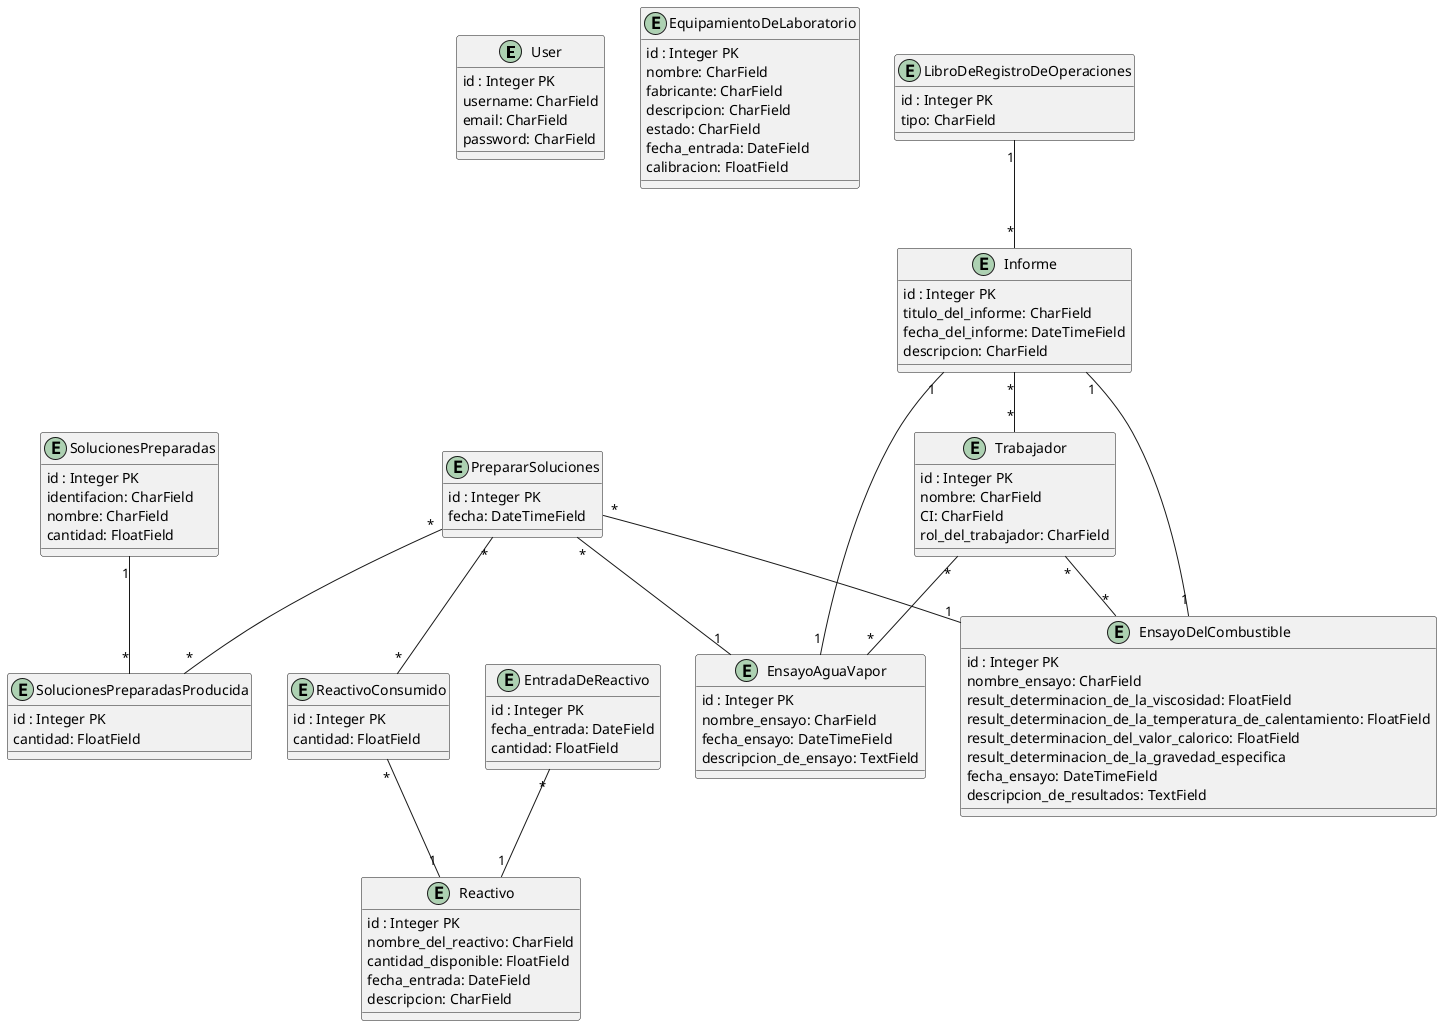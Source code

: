 @startuml

entity User{
    id : Integer PK
    username: CharField
    email: CharField
    password: CharField
}





entity EquipamientoDeLaboratorio{
    id : Integer PK
    nombre: CharField
    fabricante: CharField
    descripcion: CharField
    estado: CharField
    fecha_entrada: DateField
    calibracion: FloatField
}

entity EntradaDeReactivo{
    id : Integer PK
    fecha_entrada: DateField
    cantidad: FloatField
}

entity Reactivo{
    id : Integer PK
    nombre_del_reactivo: CharField
    cantidad_disponible: FloatField
    fecha_entrada: DateField
     descripcion: CharField
}

entity PrepararSoluciones {
    id : Integer PK
    fecha: DateTimeField
}

entity ReactivoConsumido {
    id : Integer PK
    cantidad: FloatField
}
entity SolucionesPreparadasProducida {
    id : Integer PK
    cantidad: FloatField
}

entity SolucionesPreparadas{
    id : Integer PK
    identifacion: CharField
    nombre: CharField
    cantidad: FloatField
}

entity Trabajador{
    id : Integer PK
    nombre: CharField
    CI: CharField
    rol_del_trabajador: CharField
}

entity LibroDeRegistroDeOperaciones{
    id : Integer PK
    tipo: CharField
}

entity Informe {
    id : Integer PK
    titulo_del_informe: CharField
    fecha_del_informe: DateTimeField
    descripcion: CharField
}

entity EnsayoDelCombustible{
    id : Integer PK
    nombre_ensayo: CharField
    result_determinacion_de_la_viscosidad: FloatField
    result_determinacion_de_la_temperatura_de_calentamiento: FloatField
    result_determinacion_del_valor_calorico: FloatField
    result_determinacion_de_la_gravedad_especifica
    fecha_ensayo: DateTimeField
    descripcion_de_resultados: TextField
}

entity EnsayoAguaVapor {
    id : Integer PK
    nombre_ensayo: CharField
    fecha_ensayo: DateTimeField
    descripcion_de_ensayo: TextField
}


PrepararSoluciones "*" -- "*" SolucionesPreparadasProducida
PrepararSoluciones "*" -- "*" ReactivoConsumido

PrepararSoluciones "*" -- "1" EnsayoAguaVapor
PrepararSoluciones "*" -- "1" EnsayoDelCombustible
Trabajador "*" -- "*" EnsayoAguaVapor
Trabajador "*" -- "*" EnsayoDelCombustible

ReactivoConsumido "*" -- "1" Reactivo
SolucionesPreparadas "1" -- "*" SolucionesPreparadasProducida


Informe "1" -- "1" EnsayoDelCombustible
Informe "1" -- "1" EnsayoAguaVapor
Informe "*" -- "*" Trabajador
LibroDeRegistroDeOperaciones "1" -- "*" Informe

EntradaDeReactivo "*" -- "1" Reactivo


@enduml